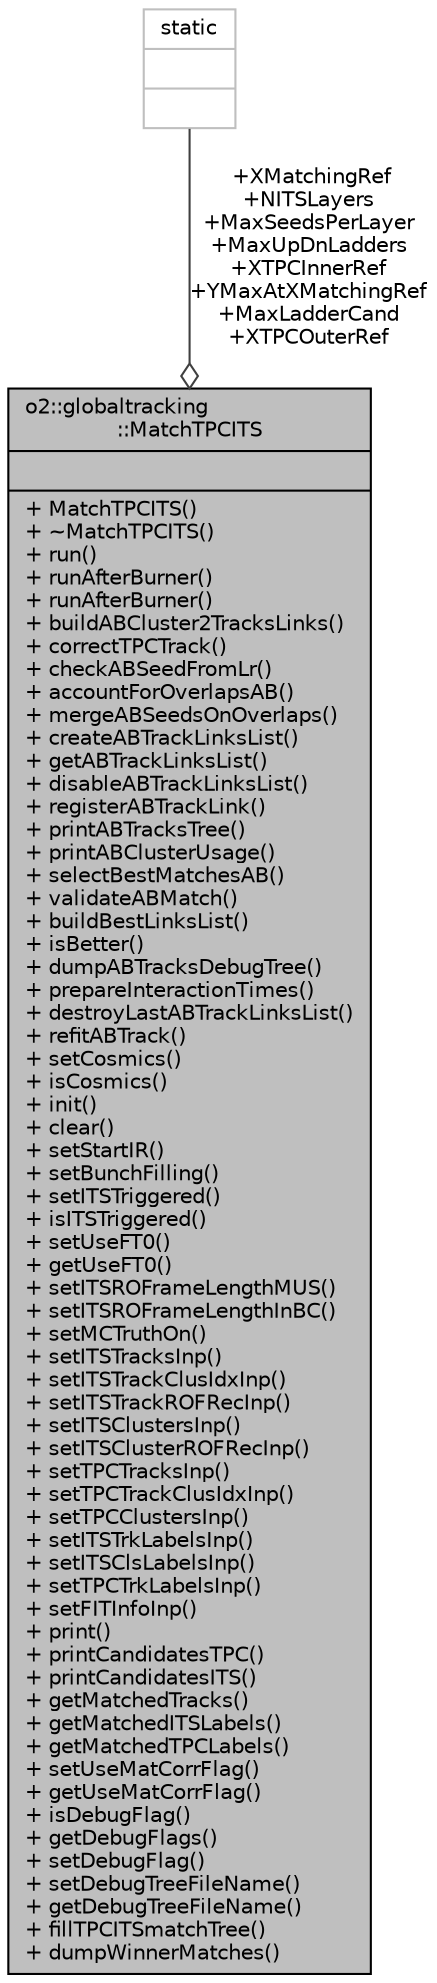 digraph "o2::globaltracking::MatchTPCITS"
{
 // INTERACTIVE_SVG=YES
  bgcolor="transparent";
  edge [fontname="Helvetica",fontsize="10",labelfontname="Helvetica",labelfontsize="10"];
  node [fontname="Helvetica",fontsize="10",shape=record];
  Node1 [label="{o2::globaltracking\l::MatchTPCITS\n||+ MatchTPCITS()\l+ ~MatchTPCITS()\l+ run()\l+ runAfterBurner()\l+ runAfterBurner()\l+ buildABCluster2TracksLinks()\l+ correctTPCTrack()\l+ checkABSeedFromLr()\l+ accountForOverlapsAB()\l+ mergeABSeedsOnOverlaps()\l+ createABTrackLinksList()\l+ getABTrackLinksList()\l+ disableABTrackLinksList()\l+ registerABTrackLink()\l+ printABTracksTree()\l+ printABClusterUsage()\l+ selectBestMatchesAB()\l+ validateABMatch()\l+ buildBestLinksList()\l+ isBetter()\l+ dumpABTracksDebugTree()\l+ prepareInteractionTimes()\l+ destroyLastABTrackLinksList()\l+ refitABTrack()\l+ setCosmics()\l+ isCosmics()\l+ init()\l+ clear()\l+ setStartIR()\l+ setBunchFilling()\l+ setITSTriggered()\l+ isITSTriggered()\l+ setUseFT0()\l+ getUseFT0()\l+ setITSROFrameLengthMUS()\l+ setITSROFrameLengthInBC()\l+ setMCTruthOn()\l+ setITSTracksInp()\l+ setITSTrackClusIdxInp()\l+ setITSTrackROFRecInp()\l+ setITSClustersInp()\l+ setITSClusterROFRecInp()\l+ setTPCTracksInp()\l+ setTPCTrackClusIdxInp()\l+ setTPCClustersInp()\l+ setITSTrkLabelsInp()\l+ setITSClsLabelsInp()\l+ setTPCTrkLabelsInp()\l+ setFITInfoInp()\l+ print()\l+ printCandidatesTPC()\l+ printCandidatesITS()\l+ getMatchedTracks()\l+ getMatchedITSLabels()\l+ getMatchedTPCLabels()\l+ setUseMatCorrFlag()\l+ getUseMatCorrFlag()\l+ isDebugFlag()\l+ getDebugFlags()\l+ setDebugFlag()\l+ setDebugTreeFileName()\l+ getDebugTreeFileName()\l+ fillTPCITSmatchTree()\l+ dumpWinnerMatches()\l}",height=0.2,width=0.4,color="black", fillcolor="grey75", style="filled", fontcolor="black"];
  Node2 -> Node1 [color="grey25",fontsize="10",style="solid",label=" +XMatchingRef\n+NITSLayers\n+MaxSeedsPerLayer\n+MaxUpDnLadders\n+XTPCInnerRef\n+YMaxAtXMatchingRef\n+MaxLadderCand\n+XTPCOuterRef" ,arrowhead="odiamond",fontname="Helvetica"];
  Node2 [label="{static\n||}",height=0.2,width=0.4,color="grey75"];
}
